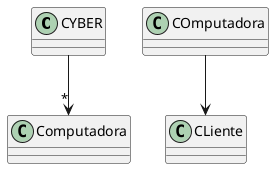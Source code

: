 @startuml
'https://plantuml.com/class-diagram

CYBER -->"*" Computadora
COmputadora --> CLiente
@enduml